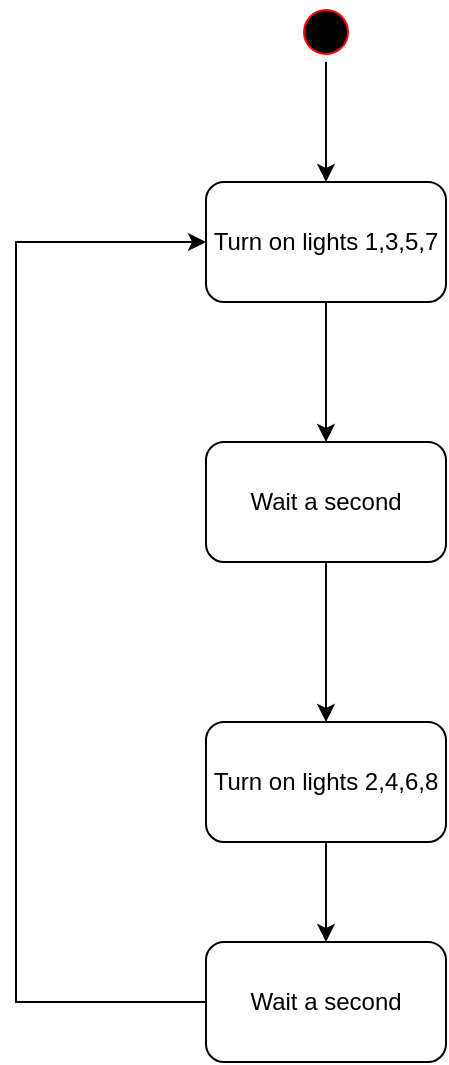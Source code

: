 <mxfile version="15.7.2" type="device"><diagram name="Page-1" id="e7e014a7-5840-1c2e-5031-d8a46d1fe8dd"><mxGraphModel dx="1583" dy="689" grid="1" gridSize="10" guides="1" tooltips="1" connect="1" arrows="1" fold="1" page="1" pageScale="1" pageWidth="1169" pageHeight="826" background="none" math="0" shadow="0"><root><mxCell id="0"/><mxCell id="1" parent="0"/><mxCell id="DbtbSDRePIiEfJY39Rq--44" style="edgeStyle=orthogonalEdgeStyle;rounded=0;orthogonalLoop=1;jettySize=auto;html=1;exitX=0.5;exitY=1;exitDx=0;exitDy=0;entryX=0.5;entryY=0;entryDx=0;entryDy=0;" edge="1" parent="1" source="DbtbSDRePIiEfJY39Rq--41" target="DbtbSDRePIiEfJY39Rq--43"><mxGeometry relative="1" as="geometry"/></mxCell><mxCell id="DbtbSDRePIiEfJY39Rq--41" value="" style="ellipse;html=1;shape=startState;fillColor=#000000;strokeColor=#ff0000;" vertex="1" parent="1"><mxGeometry x="540" y="30" width="30" height="30" as="geometry"/></mxCell><mxCell id="DbtbSDRePIiEfJY39Rq--47" style="edgeStyle=orthogonalEdgeStyle;rounded=0;orthogonalLoop=1;jettySize=auto;html=1;exitX=0.5;exitY=1;exitDx=0;exitDy=0;" edge="1" parent="1" source="DbtbSDRePIiEfJY39Rq--43" target="DbtbSDRePIiEfJY39Rq--46"><mxGeometry relative="1" as="geometry"/></mxCell><mxCell id="DbtbSDRePIiEfJY39Rq--43" value="Turn on lights 1,3,5,7" style="rounded=1;whiteSpace=wrap;html=1;" vertex="1" parent="1"><mxGeometry x="495" y="120" width="120" height="60" as="geometry"/></mxCell><mxCell id="DbtbSDRePIiEfJY39Rq--49" style="edgeStyle=orthogonalEdgeStyle;rounded=0;orthogonalLoop=1;jettySize=auto;html=1;exitX=0.5;exitY=1;exitDx=0;exitDy=0;entryX=0.5;entryY=0;entryDx=0;entryDy=0;" edge="1" parent="1" source="DbtbSDRePIiEfJY39Rq--46" target="DbtbSDRePIiEfJY39Rq--48"><mxGeometry relative="1" as="geometry"/></mxCell><mxCell id="DbtbSDRePIiEfJY39Rq--46" value="Wait a second" style="rounded=1;whiteSpace=wrap;html=1;" vertex="1" parent="1"><mxGeometry x="495" y="250" width="120" height="60" as="geometry"/></mxCell><mxCell id="DbtbSDRePIiEfJY39Rq--51" style="edgeStyle=orthogonalEdgeStyle;rounded=0;orthogonalLoop=1;jettySize=auto;html=1;exitX=0.5;exitY=1;exitDx=0;exitDy=0;entryX=0.5;entryY=0;entryDx=0;entryDy=0;" edge="1" parent="1" source="DbtbSDRePIiEfJY39Rq--48" target="DbtbSDRePIiEfJY39Rq--50"><mxGeometry relative="1" as="geometry"/></mxCell><mxCell id="DbtbSDRePIiEfJY39Rq--48" value="Turn on lights 2,4,6,8" style="rounded=1;whiteSpace=wrap;html=1;" vertex="1" parent="1"><mxGeometry x="495" y="390" width="120" height="60" as="geometry"/></mxCell><mxCell id="DbtbSDRePIiEfJY39Rq--52" style="edgeStyle=orthogonalEdgeStyle;rounded=0;orthogonalLoop=1;jettySize=auto;html=1;exitX=0;exitY=0.5;exitDx=0;exitDy=0;entryX=0;entryY=0.5;entryDx=0;entryDy=0;" edge="1" parent="1" source="DbtbSDRePIiEfJY39Rq--50" target="DbtbSDRePIiEfJY39Rq--43"><mxGeometry relative="1" as="geometry"><Array as="points"><mxPoint x="400" y="530"/><mxPoint x="400" y="150"/></Array></mxGeometry></mxCell><mxCell id="DbtbSDRePIiEfJY39Rq--50" value="Wait a second" style="rounded=1;whiteSpace=wrap;html=1;" vertex="1" parent="1"><mxGeometry x="495" y="500" width="120" height="60" as="geometry"/></mxCell></root></mxGraphModel></diagram></mxfile>